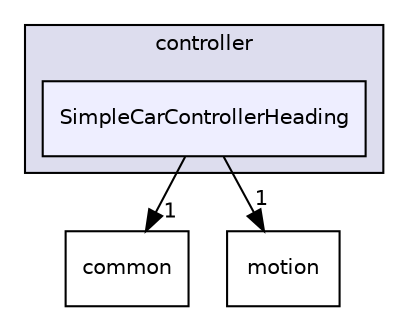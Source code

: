 digraph "/root/scrimmage/scrimmage/include/scrimmage/plugins/controller/SimpleCarControllerHeading" {
  compound=true
  node [ fontsize="10", fontname="Helvetica"];
  edge [ labelfontsize="10", labelfontname="Helvetica"];
  subgraph clusterdir_da9620d34cca5c42773312c818662e06 {
    graph [ bgcolor="#ddddee", pencolor="black", label="controller" fontname="Helvetica", fontsize="10", URL="dir_da9620d34cca5c42773312c818662e06.html"]
  dir_5636df4468a1753255dddcf8ca5264a2 [shape=box, label="SimpleCarControllerHeading", style="filled", fillcolor="#eeeeff", pencolor="black", URL="dir_5636df4468a1753255dddcf8ca5264a2.html"];
  }
  dir_edb592701dc45cc21f3d1cc2e72efe9a [shape=box label="common" URL="dir_edb592701dc45cc21f3d1cc2e72efe9a.html"];
  dir_225ac9950e75cf8b57b2a00ffecc8137 [shape=box label="motion" URL="dir_225ac9950e75cf8b57b2a00ffecc8137.html"];
  dir_5636df4468a1753255dddcf8ca5264a2->dir_edb592701dc45cc21f3d1cc2e72efe9a [headlabel="1", labeldistance=1.5 headhref="dir_000076_000007.html"];
  dir_5636df4468a1753255dddcf8ca5264a2->dir_225ac9950e75cf8b57b2a00ffecc8137 [headlabel="1", labeldistance=1.5 headhref="dir_000076_000012.html"];
}
